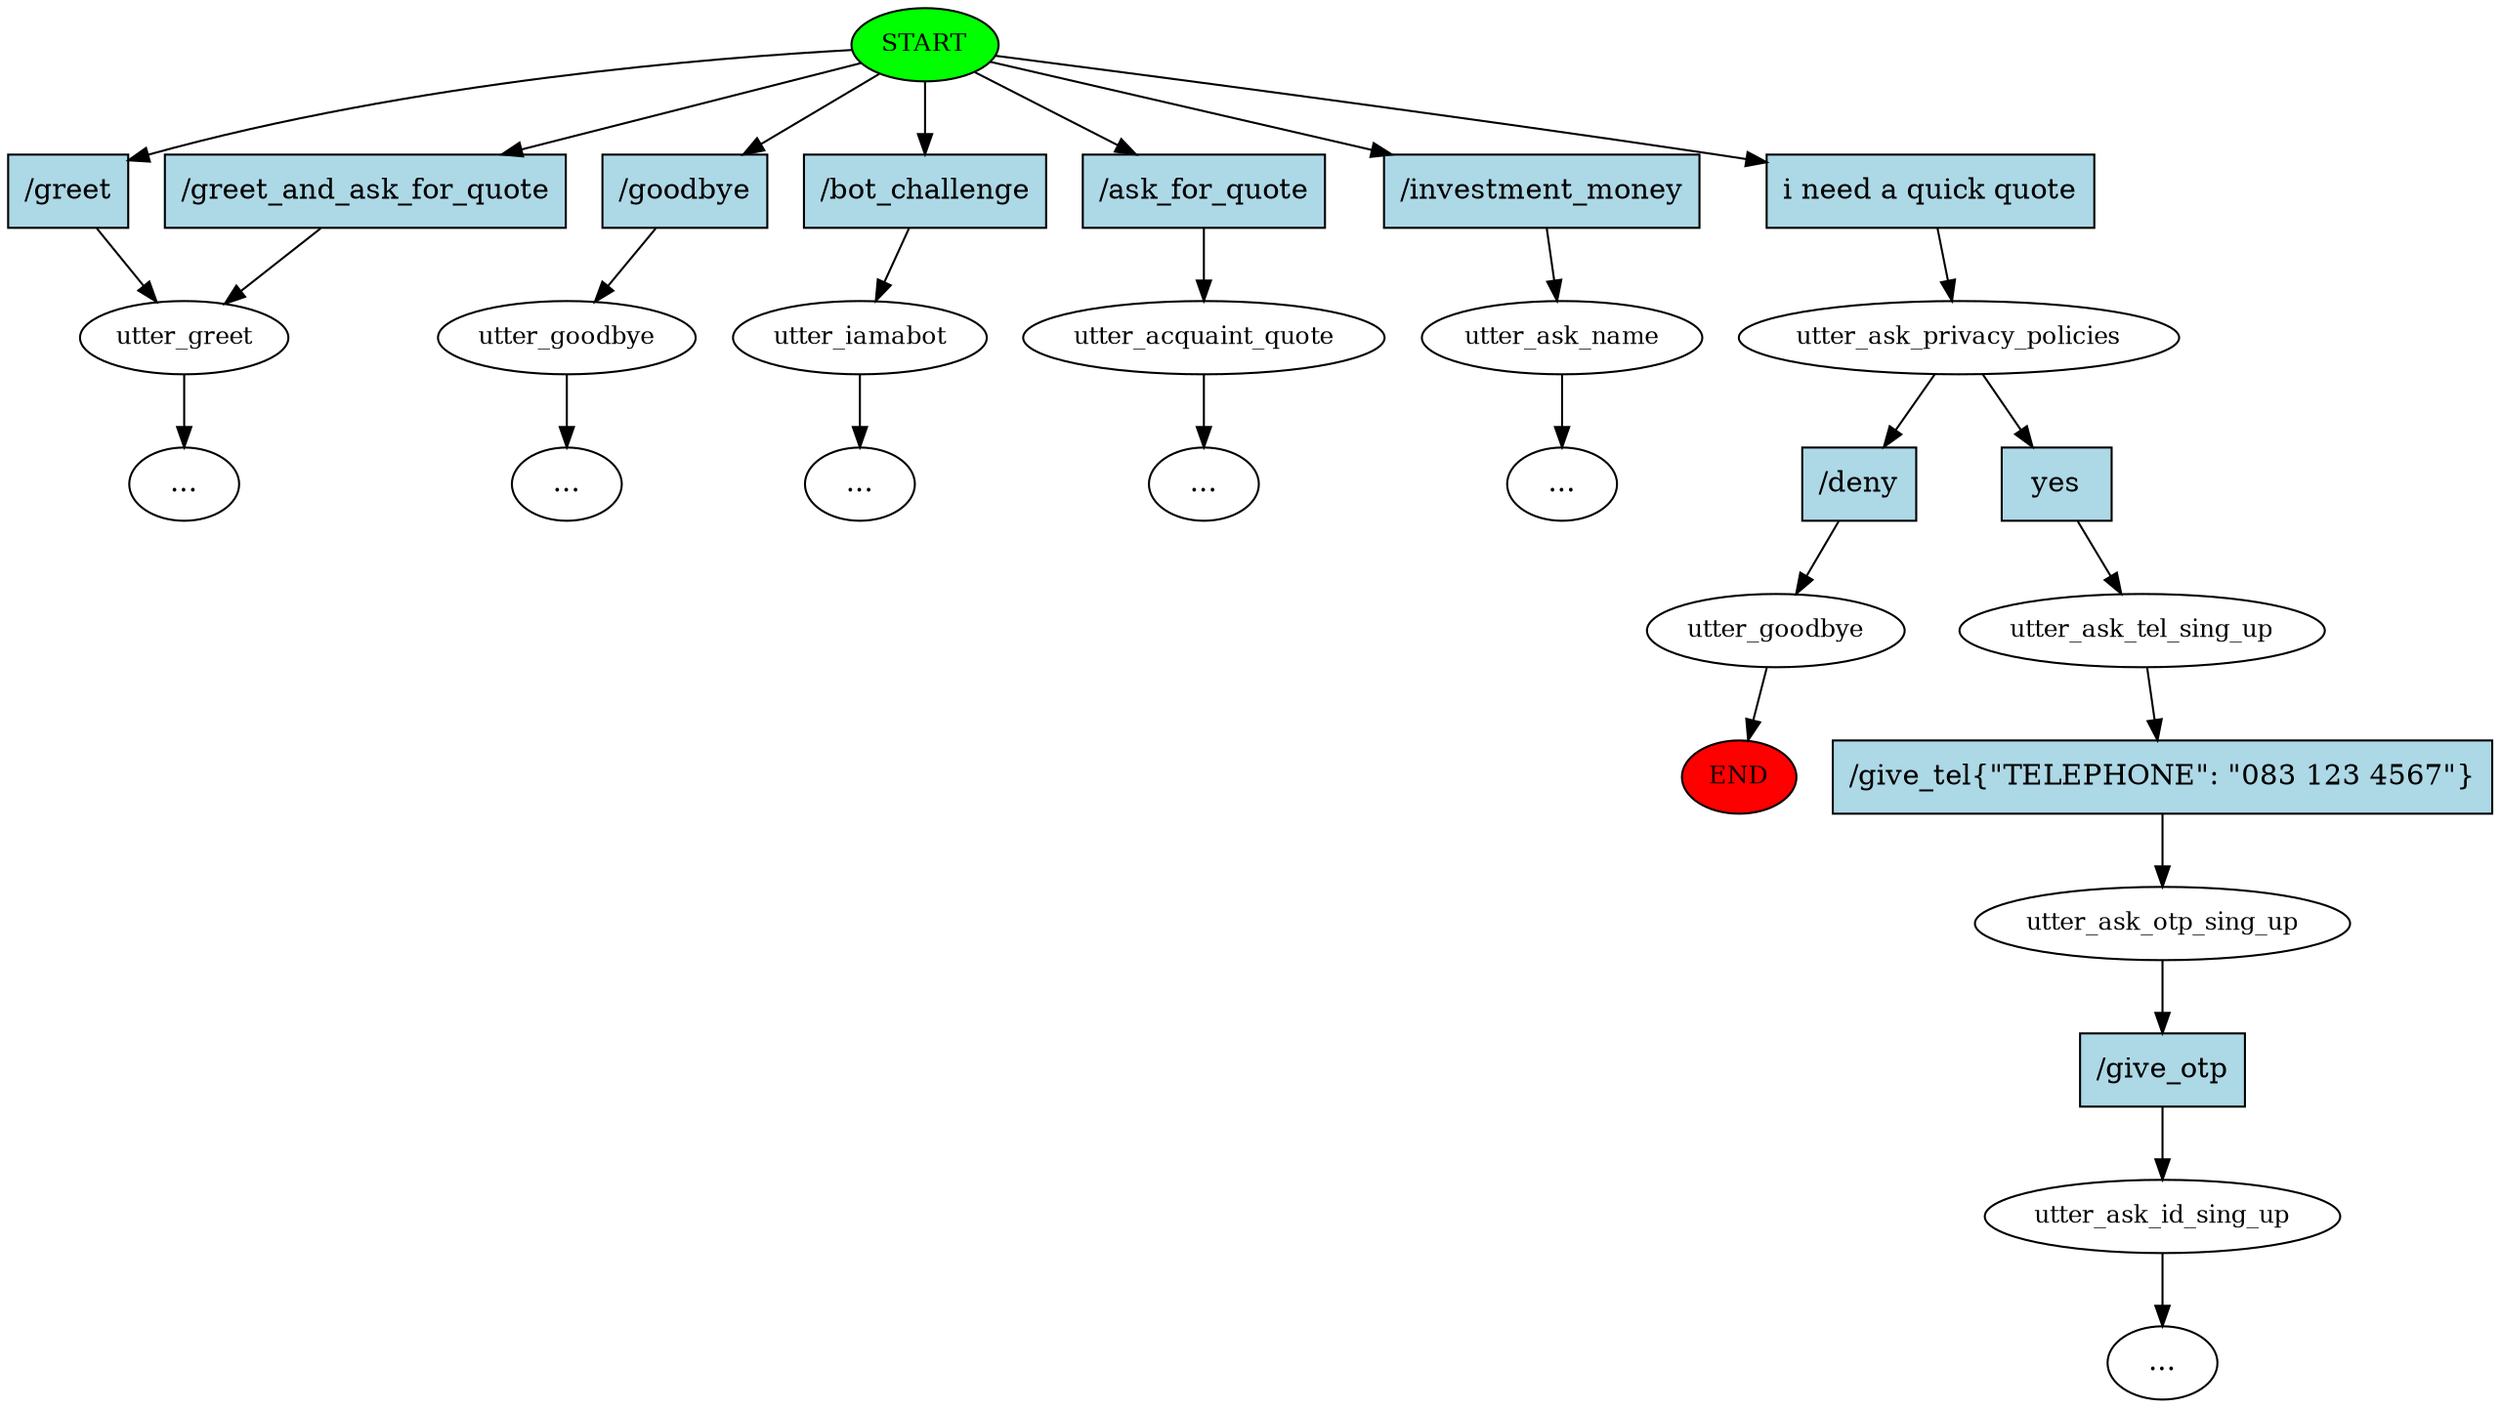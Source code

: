 digraph  {
0 [class="start active", fillcolor=green, fontsize=12, label=START, style=filled];
"-1" [class=end, fillcolor=red, fontsize=12, label=END, style=filled];
1 [class="", fontsize=12, label=utter_greet];
2 [class="", fontsize=12, label=utter_goodbye];
"-4" [class=ellipsis, label="..."];
3 [class="", fontsize=12, label=utter_iamabot];
"-5" [class=ellipsis, label="..."];
8 [class="", fontsize=12, label=utter_acquaint_quote];
"-15" [class=ellipsis, label="..."];
"-21" [class=ellipsis, label="..."];
20 [class="", fontsize=12, label=utter_ask_name];
"-26" [class=ellipsis, label="..."];
25 [class=active, fontsize=12, label=utter_ask_privacy_policies];
26 [class="", fontsize=12, label=utter_goodbye];
28 [class="active dashed", fontsize=12, label=utter_ask_tel_sing_up];
29 [class="", fontsize=12, label=utter_ask_otp_sing_up];
30 [class="", fontsize=12, label=utter_ask_id_sing_up];
"-34" [class=ellipsis, label="..."];
61 [class=intent, fillcolor=lightblue, label="/greet", shape=rect, style=filled];
62 [class=intent, fillcolor=lightblue, label="/greet_and_ask_for_quote", shape=rect, style=filled];
63 [class=intent, fillcolor=lightblue, label="/goodbye", shape=rect, style=filled];
64 [class=intent, fillcolor=lightblue, label="/bot_challenge", shape=rect, style=filled];
65 [class=intent, fillcolor=lightblue, label="/ask_for_quote", shape=rect, style=filled];
66 [class=intent, fillcolor=lightblue, label="/investment_money", shape=rect, style=filled];
67 [class="intent active", fillcolor=lightblue, label="i need a quick quote", shape=rect, style=filled];
68 [class=intent, fillcolor=lightblue, label="/deny", shape=rect, style=filled];
69 [class="intent active", fillcolor=lightblue, label=yes, shape=rect, style=filled];
70 [class=intent, fillcolor=lightblue, label="/give_tel{\"TELEPHONE\": \"083 123 4567\"}", shape=rect, style=filled];
71 [class=intent, fillcolor=lightblue, label="/give_otp", shape=rect, style=filled];
0 -> 61  [class="", key=0];
0 -> 62  [class="", key=0];
0 -> 63  [class="", key=0];
0 -> 64  [class="", key=0];
0 -> 65  [class="", key=0];
0 -> 66  [class="", key=0];
0 -> 67  [class=active, key=0];
1 -> "-15"  [class="", key=NONE, label=""];
2 -> "-4"  [class="", key=NONE, label=""];
3 -> "-5"  [class="", key=NONE, label=""];
8 -> "-21"  [class="", key=NONE, label=""];
20 -> "-26"  [class="", key=NONE, label=""];
25 -> 68  [class="", key=0];
25 -> 69  [class=active, key=0];
26 -> "-1"  [class="", key=NONE, label=""];
28 -> 70  [class="", key=0];
29 -> 71  [class="", key=0];
30 -> "-34"  [class="", key=NONE, label=""];
61 -> 1  [class="", key=0];
62 -> 1  [class="", key=0];
63 -> 2  [class="", key=0];
64 -> 3  [class="", key=0];
65 -> 8  [class="", key=0];
66 -> 20  [class="", key=0];
67 -> 25  [class=active, key=0];
68 -> 26  [class="", key=0];
69 -> 28  [class=active, key=0];
70 -> 29  [class="", key=0];
71 -> 30  [class="", key=0];
}
